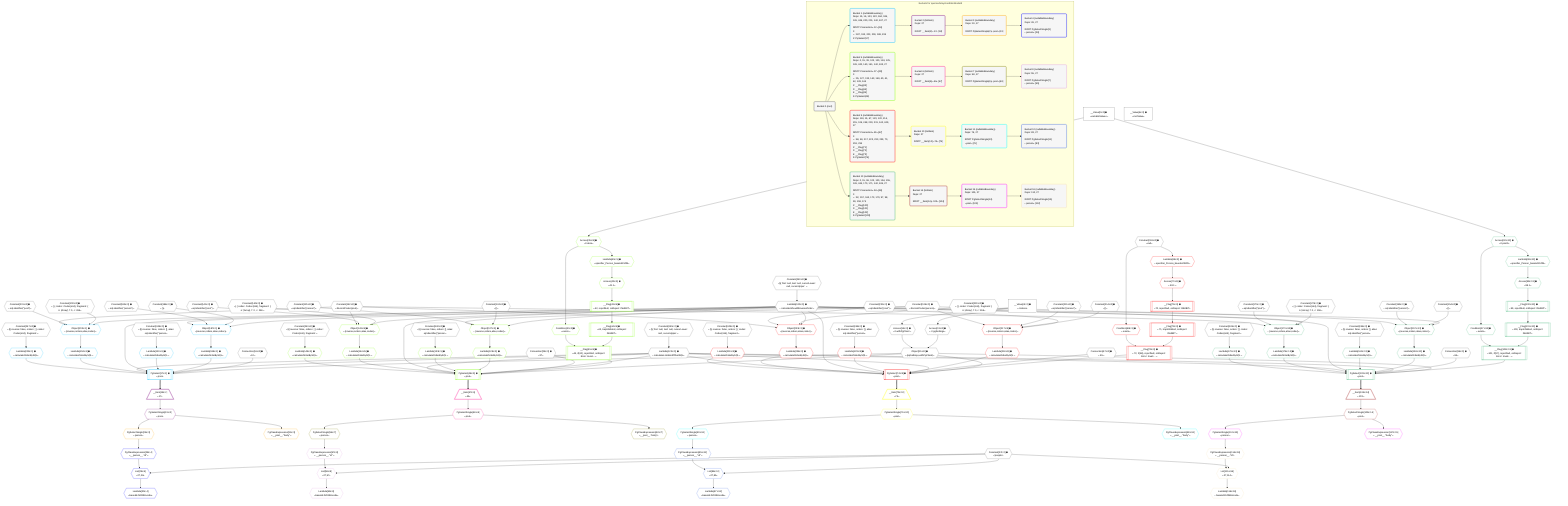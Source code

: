 %%{init: {'themeVariables': { 'fontSize': '12px'}}}%%
graph TD
    classDef path fill:#eee,stroke:#000,color:#000
    classDef plan fill:#fff,stroke-width:1px,color:#000
    classDef itemplan fill:#fff,stroke-width:2px,color:#000
    classDef unbatchedplan fill:#dff,stroke-width:1px,color:#000
    classDef sideeffectplan fill:#fcc,stroke-width:2px,color:#000
    classDef bucket fill:#f6f6f6,color:#000,stroke-width:2px,text-align:left


    %% plan dependencies
    Object15{{"Object[15∈0] ➊<br />ᐸ{pgSettings,withPgClient}ᐳ"}}:::plan
    Access13{{"Access[13∈0] ➊<br />ᐸ2.pgSettingsᐳ"}}:::plan
    Access14{{"Access[14∈0] ➊<br />ᐸ2.withPgClientᐳ"}}:::plan
    Access13 & Access14 --> Object15
    __Value2["__Value[2∈0] ➊<br />ᐸcontextᐳ"]:::plan
    __Value2 --> Access13
    __Value2 --> Access14
    Lambda120{{"Lambda[120∈0] ➊<br />ᐸcalculateShouldReverseOrderᐳ"}}:::plan
    Constant240{{"Constant[240∈0] ➊<br />ᐸ§{ first: null, last: null, cursorLower: null, cursorUpper: ᐳ"}}:::plan
    Constant240 --> Lambda120
    Lambda123{{"Lambda[123∈0] ➊<br />ᐸcalculateLimitAndOffsetSQLᐳ"}}:::plan
    Constant241{{"Constant[241∈0] ➊<br />ᐸ§{ first: null, last: null, cursorLower: null, cursorUpper: ᐳ"}}:::plan
    Constant241 --> Lambda123
    __Value0["__Value[0∈0] ➊<br />ᐸvariableValuesᐳ"]:::plan
    __Value4["__Value[4∈0] ➊<br />ᐸrootValueᐳ"]:::plan
    Connection16{{"Connection[16∈0] ➊<br />ᐸ12ᐳ"}}:::plan
    Constant27{{"Constant[27∈0] ➊<br />ᐸ'people'ᐳ"}}:::plan
    Connection39{{"Connection[39∈0] ➊<br />ᐸ37ᐳ"}}:::plan
    Connection67{{"Connection[67∈0] ➊<br />ᐸ65ᐳ"}}:::plan
    Connection96{{"Connection[96∈0] ➊<br />ᐸ94ᐳ"}}:::plan
    Constant118{{"Constant[118∈0] ➊<br />ᐸnullᐳ"}}:::plan
    Constant124{{"Constant[124∈0] ➊<br />ᐸ[]ᐳ"}}:::plan
    Constant125{{"Constant[125∈0] ➊<br />ᐸsql.identifier(”person”)ᐳ"}}:::plan
    Constant126{{"Constant[126∈0] ➊<br />ᐸRecordCodec(person)ᐳ"}}:::plan
    Constant140{{"Constant[140∈0] ➊<br />ᐸ[ { codec: Codec(int4), fragment: { n: [Array], f: 0, c: 266ᐳ"}}:::plan
    Constant141{{"Constant[141∈0] ➊<br />ᐸsql.identifier(”post”)ᐳ"}}:::plan
    Constant142{{"Constant[142∈0] ➊<br />ᐸRecordCodec(post)ᐳ"}}:::plan
    Constant154{{"Constant[154∈0] ➊<br />ᐸ[]ᐳ"}}:::plan
    Constant155{{"Constant[155∈0] ➊<br />ᐸsql.identifier(”person”)ᐳ"}}:::plan
    Constant170{{"Constant[170∈0] ➊<br />ᐸ[ { codec: Codec(int4), fragment: { n: [Array], f: 0, c: 266ᐳ"}}:::plan
    Constant171{{"Constant[171∈0] ➊<br />ᐸsql.identifier(”post”)ᐳ"}}:::plan
    Constant184{{"Constant[184∈0] ➊<br />ᐸ[]ᐳ"}}:::plan
    Constant185{{"Constant[185∈0] ➊<br />ᐸsql.identifier(”person”)ᐳ"}}:::plan
    Constant200{{"Constant[200∈0] ➊<br />ᐸ[ { codec: Codec(int4), fragment: { n: [Array], f: 0, c: 266ᐳ"}}:::plan
    Constant201{{"Constant[201∈0] ➊<br />ᐸsql.identifier(”post”)ᐳ"}}:::plan
    Constant214{{"Constant[214∈0] ➊<br />ᐸ[]ᐳ"}}:::plan
    Constant215{{"Constant[215∈0] ➊<br />ᐸsql.identifier(”person”)ᐳ"}}:::plan
    Constant230{{"Constant[230∈0] ➊<br />ᐸ[ { codec: Codec(int4), fragment: { n: [Array], f: 0, c: 266ᐳ"}}:::plan
    Constant231{{"Constant[231∈0] ➊<br />ᐸsql.identifier(”post”)ᐳ"}}:::plan
    Constant242{{"Constant[242∈0] ➊<br />ᐸ§{ reverse: false, orders: [], alias: sql.identifier(”personᐳ"}}:::plan
    Constant243{{"Constant[243∈0] ➊<br />ᐸ§{ reverse: false, orders: [ { codec: Codec(int4), fragment:ᐳ"}}:::plan
    Constant244{{"Constant[244∈0] ➊<br />ᐸ§{ reverse: false, orders: [], alias: sql.identifier(”personᐳ"}}:::plan
    Constant245{{"Constant[245∈0] ➊<br />ᐸ§{ reverse: false, orders: [ { codec: Codec(int4), fragment:ᐳ"}}:::plan
    Constant246{{"Constant[246∈0] ➊<br />ᐸ§{ reverse: false, orders: [], alias: sql.identifier(”personᐳ"}}:::plan
    Constant247{{"Constant[247∈0] ➊<br />ᐸ§{ reverse: false, orders: [ { codec: Codec(int4), fragment:ᐳ"}}:::plan
    Constant248{{"Constant[248∈0] ➊<br />ᐸ§{ reverse: false, orders: [], alias: sql.identifier(”personᐳ"}}:::plan
    Constant249{{"Constant[249∈0] ➊<br />ᐸ§{ reverse: false, orders: [ { codec: Codec(int4), fragment:ᐳ"}}:::plan
    PgSelect17[["PgSelect[17∈1] ➊<br />ᐸpostᐳ"]]:::plan
    Lambda188{{"Lambda[188∈1] ➊<br />ᐸcalculateOrderBySQLᐳ"}}:::plan
    Lambda193{{"Lambda[193∈1] ➊<br />ᐸcalculateOrderBySQLᐳ"}}:::plan
    Lambda204{{"Lambda[204∈1] ➊<br />ᐸcalculateOrderBySQLᐳ"}}:::plan
    Lambda209{{"Lambda[209∈1] ➊<br />ᐸcalculateOrderBySQLᐳ"}}:::plan
    Object15 & Connection16 & Lambda123 & Lambda188 & Lambda193 & Lambda120 & Lambda123 & Lambda204 & Lambda209 --> PgSelect17
    Object187{{"Object[187∈1] ➊<br />ᐸ{reverse,orders,alias,codec}ᐳ"}}:::plan
    Lambda120 & Constant184 & Constant185 & Constant126 --> Object187
    Object203{{"Object[203∈1] ➊<br />ᐸ{reverse,orders,alias,codec}ᐳ"}}:::plan
    Lambda120 & Constant200 & Constant201 & Constant142 --> Object203
    Object187 --> Lambda188
    Constant246 --> Lambda193
    Object203 --> Lambda204
    Constant247 --> Lambda209
    __Item18[/"__Item[18∈2]<br />ᐸ17ᐳ"\]:::itemplan
    PgSelect17 ==> __Item18
    PgSelectSingle19{{"PgSelectSingle[19∈2]<br />ᐸpostᐳ"}}:::plan
    __Item18 --> PgSelectSingle19
    PgSelectSingle26{{"PgSelectSingle[26∈3]<br />ᐸpersonᐳ"}}:::plan
    PgSelectSingle19 --> PgSelectSingle26
    PgClassExpression31{{"PgClassExpression[31∈3]<br />ᐸ__post__.”body”ᐳ"}}:::plan
    PgSelectSingle19 --> PgClassExpression31
    List29{{"List[29∈4]<br />ᐸ27,28ᐳ"}}:::plan
    PgClassExpression28{{"PgClassExpression[28∈4]<br />ᐸ__person__.”id”ᐳ"}}:::plan
    Constant27 & PgClassExpression28 --> List29
    PgSelectSingle26 --> PgClassExpression28
    Lambda30{{"Lambda[30∈4]<br />ᐸbase64JSONEncodeᐳ"}}:::plan
    List29 --> Lambda30
    PgSelect46[["PgSelect[46∈5] ➊<br />ᐸpostᐳ"]]:::plan
    __Flag45[["__Flag[45∈5] ➊<br />ᐸ44, if(40), rejectNull, onReject: Error: Invali…ᐳ"]]:::plan
    Lambda128{{"Lambda[128∈5] ➊<br />ᐸcalculateOrderBySQLᐳ"}}:::plan
    Lambda133{{"Lambda[133∈5] ➊<br />ᐸcalculateOrderBySQLᐳ"}}:::plan
    Lambda144{{"Lambda[144∈5] ➊<br />ᐸcalculateOrderBySQLᐳ"}}:::plan
    Lambda149{{"Lambda[149∈5] ➊<br />ᐸcalculateOrderBySQLᐳ"}}:::plan
    Object15 & __Flag45 & Connection39 & Lambda123 & Lambda128 & Lambda133 & Lambda120 & Lambda123 & Lambda144 & Lambda149 --> PgSelect46
    Object127{{"Object[127∈5] ➊<br />ᐸ{reverse,orders,alias,codec}ᐳ"}}:::plan
    Lambda120 & Constant124 & Constant125 & Constant126 --> Object127
    Object143{{"Object[143∈5] ➊<br />ᐸ{reverse,orders,alias,codec}ᐳ"}}:::plan
    Lambda120 & Constant140 & Constant141 & Constant142 --> Object143
    __Flag44[["__Flag[44∈5] ➊<br />ᐸ43, trapInhibited, onReject: INHIBITᐳ"]]:::plan
    Condition40{{"Condition[40∈5] ➊<br />ᐸexistsᐳ"}}:::plan
    __Flag44 & Condition40 --> __Flag45
    Access35{{"Access[35∈5] ➊<br />ᐸ0.aliceᐳ"}}:::plan
    __Value0 --> Access35
    Access35 --> Condition40
    Lambda41{{"Lambda[41∈5] ➊<br />ᐸspecifier_Person_base64JSONᐳ"}}:::plan
    Access35 --> Lambda41
    Access42{{"Access[42∈5] ➊<br />ᐸ41.1ᐳ"}}:::plan
    Lambda41 --> Access42
    __Flag43[["__Flag[43∈5] ➊<br />ᐸ42, rejectNull, onReject: INHIBITᐳ"]]:::plan
    Access42 --> __Flag43
    __Flag43 --> __Flag44
    Object127 --> Lambda128
    Constant242 --> Lambda133
    Object143 --> Lambda144
    Constant243 --> Lambda149
    __Item47[/"__Item[47∈6]<br />ᐸ46ᐳ"\]:::itemplan
    PgSelect46 ==> __Item47
    PgSelectSingle48{{"PgSelectSingle[48∈6]<br />ᐸpostᐳ"}}:::plan
    __Item47 --> PgSelectSingle48
    PgSelectSingle55{{"PgSelectSingle[55∈7]<br />ᐸpersonᐳ"}}:::plan
    PgSelectSingle48 --> PgSelectSingle55
    PgClassExpression60{{"PgClassExpression[60∈7]<br />ᐸ__post__.”body”ᐳ"}}:::plan
    PgSelectSingle48 --> PgClassExpression60
    List58{{"List[58∈8]<br />ᐸ27,57ᐳ"}}:::plan
    PgClassExpression57{{"PgClassExpression[57∈8]<br />ᐸ__person__.”id”ᐳ"}}:::plan
    Constant27 & PgClassExpression57 --> List58
    PgSelectSingle55 --> PgClassExpression57
    Lambda59{{"Lambda[59∈8]<br />ᐸbase64JSONEncodeᐳ"}}:::plan
    List58 --> Lambda59
    PgSelect74[["PgSelect[74∈9] ➊<br />ᐸpostᐳ"]]:::plan
    __Flag73[["__Flag[73∈9] ➊<br />ᐸ72, if(68), rejectNull, onReject: Error: Invali…ᐳ"]]:::plan
    Lambda218{{"Lambda[218∈9] ➊<br />ᐸcalculateOrderBySQLᐳ"}}:::plan
    Lambda223{{"Lambda[223∈9] ➊<br />ᐸcalculateOrderBySQLᐳ"}}:::plan
    Lambda234{{"Lambda[234∈9] ➊<br />ᐸcalculateOrderBySQLᐳ"}}:::plan
    Lambda239{{"Lambda[239∈9] ➊<br />ᐸcalculateOrderBySQLᐳ"}}:::plan
    Object15 & __Flag73 & Connection67 & Lambda123 & Lambda218 & Lambda223 & Lambda120 & Lambda123 & Lambda234 & Lambda239 --> PgSelect74
    Object217{{"Object[217∈9] ➊<br />ᐸ{reverse,orders,alias,codec}ᐳ"}}:::plan
    Lambda120 & Constant214 & Constant215 & Constant126 --> Object217
    Object233{{"Object[233∈9] ➊<br />ᐸ{reverse,orders,alias,codec}ᐳ"}}:::plan
    Lambda120 & Constant230 & Constant231 & Constant142 --> Object233
    __Flag72[["__Flag[72∈9] ➊<br />ᐸ71, trapInhibited, onReject: INHIBITᐳ"]]:::plan
    Condition68{{"Condition[68∈9] ➊<br />ᐸexistsᐳ"}}:::plan
    __Flag72 & Condition68 --> __Flag73
    Constant118 --> Condition68
    Lambda69{{"Lambda[69∈9] ➊<br />ᐸspecifier_Person_base64JSONᐳ"}}:::plan
    Constant118 --> Lambda69
    Access70{{"Access[70∈9] ➊<br />ᐸ69.1ᐳ"}}:::plan
    Lambda69 --> Access70
    __Flag71[["__Flag[71∈9] ➊<br />ᐸ70, rejectNull, onReject: INHIBITᐳ"]]:::plan
    Access70 --> __Flag71
    __Flag71 --> __Flag72
    Object217 --> Lambda218
    Constant248 --> Lambda223
    Object233 --> Lambda234
    Constant249 --> Lambda239
    __Item75[/"__Item[75∈10]<br />ᐸ74ᐳ"\]:::itemplan
    PgSelect74 ==> __Item75
    PgSelectSingle76{{"PgSelectSingle[76∈10]<br />ᐸpostᐳ"}}:::plan
    __Item75 --> PgSelectSingle76
    PgSelectSingle83{{"PgSelectSingle[83∈11]<br />ᐸpersonᐳ"}}:::plan
    PgSelectSingle76 --> PgSelectSingle83
    PgClassExpression88{{"PgClassExpression[88∈11]<br />ᐸ__post__.”body”ᐳ"}}:::plan
    PgSelectSingle76 --> PgClassExpression88
    List86{{"List[86∈12]<br />ᐸ27,85ᐳ"}}:::plan
    PgClassExpression85{{"PgClassExpression[85∈12]<br />ᐸ__person__.”id”ᐳ"}}:::plan
    Constant27 & PgClassExpression85 --> List86
    PgSelectSingle83 --> PgClassExpression85
    Lambda87{{"Lambda[87∈12]<br />ᐸbase64JSONEncodeᐳ"}}:::plan
    List86 --> Lambda87
    PgSelect103[["PgSelect[103∈13] ➊<br />ᐸpostᐳ"]]:::plan
    __Flag102[["__Flag[102∈13] ➊<br />ᐸ101, if(97), rejectNull, onReject: Error: Invali…ᐳ"]]:::plan
    Lambda158{{"Lambda[158∈13] ➊<br />ᐸcalculateOrderBySQLᐳ"}}:::plan
    Lambda163{{"Lambda[163∈13] ➊<br />ᐸcalculateOrderBySQLᐳ"}}:::plan
    Lambda174{{"Lambda[174∈13] ➊<br />ᐸcalculateOrderBySQLᐳ"}}:::plan
    Lambda179{{"Lambda[179∈13] ➊<br />ᐸcalculateOrderBySQLᐳ"}}:::plan
    Object15 & __Flag102 & Connection96 & Lambda123 & Lambda158 & Lambda163 & Lambda120 & Lambda123 & Lambda174 & Lambda179 --> PgSelect103
    Object157{{"Object[157∈13] ➊<br />ᐸ{reverse,orders,alias,codec}ᐳ"}}:::plan
    Lambda120 & Constant154 & Constant155 & Constant126 --> Object157
    Object173{{"Object[173∈13] ➊<br />ᐸ{reverse,orders,alias,codec}ᐳ"}}:::plan
    Lambda120 & Constant170 & Constant171 & Constant142 --> Object173
    __Flag101[["__Flag[101∈13] ➊<br />ᐸ100, trapInhibited, onReject: INHIBITᐳ"]]:::plan
    Condition97{{"Condition[97∈13] ➊<br />ᐸexistsᐳ"}}:::plan
    __Flag101 & Condition97 --> __Flag102
    Access92{{"Access[92∈13] ➊<br />ᐸ0.post3ᐳ"}}:::plan
    __Value0 --> Access92
    Access92 --> Condition97
    Lambda98{{"Lambda[98∈13] ➊<br />ᐸspecifier_Person_base64JSONᐳ"}}:::plan
    Access92 --> Lambda98
    Access99{{"Access[99∈13] ➊<br />ᐸ98.1ᐳ"}}:::plan
    Lambda98 --> Access99
    __Flag100[["__Flag[100∈13] ➊<br />ᐸ99, rejectNull, onReject: INHIBITᐳ"]]:::plan
    Access99 --> __Flag100
    __Flag100 --> __Flag101
    Object157 --> Lambda158
    Constant244 --> Lambda163
    Object173 --> Lambda174
    Constant245 --> Lambda179
    __Item104[/"__Item[104∈14]<br />ᐸ103ᐳ"\]:::itemplan
    PgSelect103 ==> __Item104
    PgSelectSingle105{{"PgSelectSingle[105∈14]<br />ᐸpostᐳ"}}:::plan
    __Item104 --> PgSelectSingle105
    PgSelectSingle112{{"PgSelectSingle[112∈15]<br />ᐸpersonᐳ"}}:::plan
    PgSelectSingle105 --> PgSelectSingle112
    PgClassExpression117{{"PgClassExpression[117∈15]<br />ᐸ__post__.”body”ᐳ"}}:::plan
    PgSelectSingle105 --> PgClassExpression117
    List115{{"List[115∈16]<br />ᐸ27,114ᐳ"}}:::plan
    PgClassExpression114{{"PgClassExpression[114∈16]<br />ᐸ__person__.”id”ᐳ"}}:::plan
    Constant27 & PgClassExpression114 --> List115
    PgSelectSingle112 --> PgClassExpression114
    Lambda116{{"Lambda[116∈16]<br />ᐸbase64JSONEncodeᐳ"}}:::plan
    List115 --> Lambda116

    %% define steps

    subgraph "Buckets for queries/relay/conditionNodeId"
    Bucket0("Bucket 0 (root)"):::bucket
    classDef bucket0 stroke:#696969
    class Bucket0,__Value0,__Value2,__Value4,Access13,Access14,Object15,Connection16,Constant27,Connection39,Connection67,Connection96,Constant118,Lambda120,Lambda123,Constant124,Constant125,Constant126,Constant140,Constant141,Constant142,Constant154,Constant155,Constant170,Constant171,Constant184,Constant185,Constant200,Constant201,Constant214,Constant215,Constant230,Constant231,Constant240,Constant241,Constant242,Constant243,Constant244,Constant245,Constant246,Constant247,Constant248,Constant249 bucket0
    Bucket1("Bucket 1 (nullableBoundary)<br />Deps: 15, 16, 123, 120, 184, 185, 126, 246, 200, 201, 142, 247, 27<br /><br />ROOT Connectionᐸ12ᐳ[16]<br />1: <br />ᐳ: 187, 193, 203, 209, 188, 204<br />2: PgSelect[17]"):::bucket
    classDef bucket1 stroke:#00bfff
    class Bucket1,PgSelect17,Object187,Lambda188,Lambda193,Object203,Lambda204,Lambda209 bucket1
    Bucket2("Bucket 2 (listItem)<br />Deps: 27<br /><br />ROOT __Item{2}ᐸ17ᐳ[18]"):::bucket
    classDef bucket2 stroke:#7f007f
    class Bucket2,__Item18,PgSelectSingle19 bucket2
    Bucket3("Bucket 3 (nullableBoundary)<br />Deps: 19, 27<br /><br />ROOT PgSelectSingle{2}ᐸpostᐳ[19]"):::bucket
    classDef bucket3 stroke:#ffa500
    class Bucket3,PgSelectSingle26,PgClassExpression31 bucket3
    Bucket4("Bucket 4 (nullableBoundary)<br />Deps: 26, 27<br /><br />ROOT PgSelectSingle{3}ᐸpersonᐳ[26]"):::bucket
    classDef bucket4 stroke:#0000ff
    class Bucket4,PgClassExpression28,List29,Lambda30 bucket4
    Bucket5("Bucket 5 (nullableBoundary)<br />Deps: 0, 15, 39, 123, 120, 124, 125, 126, 242, 140, 141, 142, 243, 27<br /><br />ROOT Connectionᐸ37ᐳ[39]<br />1: <br />ᐳ: 35, 127, 133, 143, 149, 40, 41, 42, 128, 144<br />2: __Flag[43]<br />3: __Flag[44]<br />4: __Flag[45]<br />5: PgSelect[46]"):::bucket
    classDef bucket5 stroke:#7fff00
    class Bucket5,Access35,Condition40,Lambda41,Access42,__Flag43,__Flag44,__Flag45,PgSelect46,Object127,Lambda128,Lambda133,Object143,Lambda144,Lambda149 bucket5
    Bucket6("Bucket 6 (listItem)<br />Deps: 27<br /><br />ROOT __Item{6}ᐸ46ᐳ[47]"):::bucket
    classDef bucket6 stroke:#ff1493
    class Bucket6,__Item47,PgSelectSingle48 bucket6
    Bucket7("Bucket 7 (nullableBoundary)<br />Deps: 48, 27<br /><br />ROOT PgSelectSingle{6}ᐸpostᐳ[48]"):::bucket
    classDef bucket7 stroke:#808000
    class Bucket7,PgSelectSingle55,PgClassExpression60 bucket7
    Bucket8("Bucket 8 (nullableBoundary)<br />Deps: 55, 27<br /><br />ROOT PgSelectSingle{7}ᐸpersonᐳ[55]"):::bucket
    classDef bucket8 stroke:#dda0dd
    class Bucket8,PgClassExpression57,List58,Lambda59 bucket8
    Bucket9("Bucket 9 (nullableBoundary)<br />Deps: 118, 15, 67, 123, 120, 214, 215, 126, 248, 230, 231, 142, 249, 27<br /><br />ROOT Connectionᐸ65ᐳ[67]<br />1: <br />ᐳ: 68, 69, 217, 223, 233, 239, 70, 218, 234<br />2: __Flag[71]<br />3: __Flag[72]<br />4: __Flag[73]<br />5: PgSelect[74]"):::bucket
    classDef bucket9 stroke:#ff0000
    class Bucket9,Condition68,Lambda69,Access70,__Flag71,__Flag72,__Flag73,PgSelect74,Object217,Lambda218,Lambda223,Object233,Lambda234,Lambda239 bucket9
    Bucket10("Bucket 10 (listItem)<br />Deps: 27<br /><br />ROOT __Item{10}ᐸ74ᐳ[75]"):::bucket
    classDef bucket10 stroke:#ffff00
    class Bucket10,__Item75,PgSelectSingle76 bucket10
    Bucket11("Bucket 11 (nullableBoundary)<br />Deps: 76, 27<br /><br />ROOT PgSelectSingle{10}ᐸpostᐳ[76]"):::bucket
    classDef bucket11 stroke:#00ffff
    class Bucket11,PgSelectSingle83,PgClassExpression88 bucket11
    Bucket12("Bucket 12 (nullableBoundary)<br />Deps: 83, 27<br /><br />ROOT PgSelectSingle{11}ᐸpersonᐳ[83]"):::bucket
    classDef bucket12 stroke:#4169e1
    class Bucket12,PgClassExpression85,List86,Lambda87 bucket12
    Bucket13("Bucket 13 (nullableBoundary)<br />Deps: 0, 15, 96, 123, 120, 154, 155, 126, 244, 170, 171, 142, 245, 27<br /><br />ROOT Connectionᐸ94ᐳ[96]<br />1: <br />ᐳ: 92, 157, 163, 173, 179, 97, 98, 99, 158, 174<br />2: __Flag[100]<br />3: __Flag[101]<br />4: __Flag[102]<br />5: PgSelect[103]"):::bucket
    classDef bucket13 stroke:#3cb371
    class Bucket13,Access92,Condition97,Lambda98,Access99,__Flag100,__Flag101,__Flag102,PgSelect103,Object157,Lambda158,Lambda163,Object173,Lambda174,Lambda179 bucket13
    Bucket14("Bucket 14 (listItem)<br />Deps: 27<br /><br />ROOT __Item{14}ᐸ103ᐳ[104]"):::bucket
    classDef bucket14 stroke:#a52a2a
    class Bucket14,__Item104,PgSelectSingle105 bucket14
    Bucket15("Bucket 15 (nullableBoundary)<br />Deps: 105, 27<br /><br />ROOT PgSelectSingle{14}ᐸpostᐳ[105]"):::bucket
    classDef bucket15 stroke:#ff00ff
    class Bucket15,PgSelectSingle112,PgClassExpression117 bucket15
    Bucket16("Bucket 16 (nullableBoundary)<br />Deps: 112, 27<br /><br />ROOT PgSelectSingle{15}ᐸpersonᐳ[112]"):::bucket
    classDef bucket16 stroke:#f5deb3
    class Bucket16,PgClassExpression114,List115,Lambda116 bucket16
    Bucket0 --> Bucket1 & Bucket5 & Bucket9 & Bucket13
    Bucket1 --> Bucket2
    Bucket2 --> Bucket3
    Bucket3 --> Bucket4
    Bucket5 --> Bucket6
    Bucket6 --> Bucket7
    Bucket7 --> Bucket8
    Bucket9 --> Bucket10
    Bucket10 --> Bucket11
    Bucket11 --> Bucket12
    Bucket13 --> Bucket14
    Bucket14 --> Bucket15
    Bucket15 --> Bucket16
    end